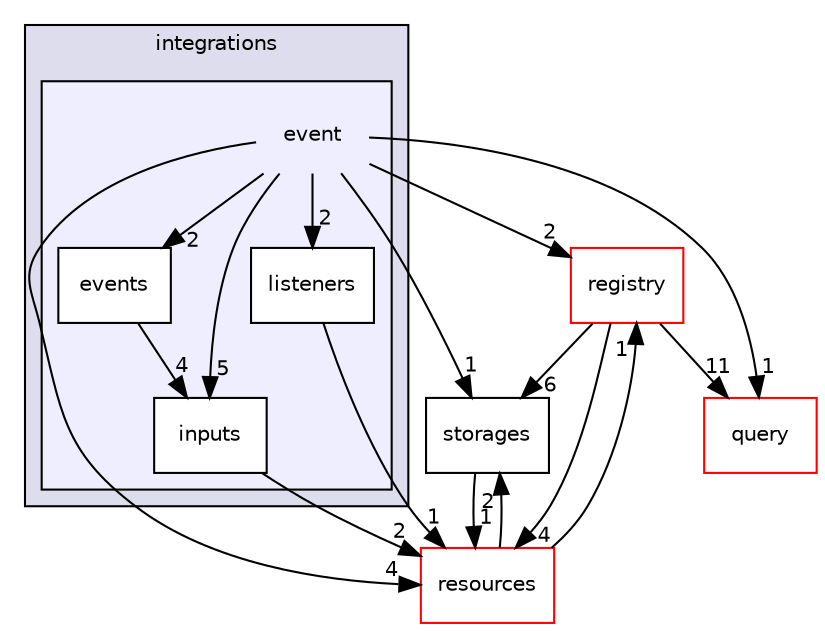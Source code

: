 digraph "src/ecstasy/integrations/event" {
  compound=true
  node [ fontsize="10", fontname="Helvetica"];
  edge [ labelfontsize="10", labelfontname="Helvetica"];
  subgraph clusterdir_f15917d6366dfa96c32563b53409824a {
    graph [ bgcolor="#ddddee", pencolor="black", label="integrations" fontname="Helvetica", fontsize="10", URL="dir_f15917d6366dfa96c32563b53409824a.html"]
  subgraph clusterdir_183c73d974247df0fabaedf6b9eb94ef {
    graph [ bgcolor="#eeeeff", pencolor="black", label="" URL="dir_183c73d974247df0fabaedf6b9eb94ef.html"];
    dir_183c73d974247df0fabaedf6b9eb94ef [shape=plaintext label="event"];
    dir_a8078633be16197a18b2342aa1868a9d [shape=box label="events" color="black" fillcolor="white" style="filled" URL="dir_a8078633be16197a18b2342aa1868a9d.html"];
    dir_1ee6296ae77f12e2ec152e792b5317de [shape=box label="inputs" color="black" fillcolor="white" style="filled" URL="dir_1ee6296ae77f12e2ec152e792b5317de.html"];
    dir_d93d52effc53fa915804937554a898ef [shape=box label="listeners" color="black" fillcolor="white" style="filled" URL="dir_d93d52effc53fa915804937554a898ef.html"];
  }
  }
  dir_5392b01d02c3d4d0985a94f633790057 [shape=box label="query" fillcolor="white" style="filled" color="red" URL="dir_5392b01d02c3d4d0985a94f633790057.html"];
  dir_4a1419ba0e8125a1fc6aeccf1492e850 [shape=box label="storages" URL="dir_4a1419ba0e8125a1fc6aeccf1492e850.html"];
  dir_8c1a170fbd0a5283d7ed264cf6df56b3 [shape=box label="resources" fillcolor="white" style="filled" color="red" URL="dir_8c1a170fbd0a5283d7ed264cf6df56b3.html"];
  dir_27d9dd95bf0309eb27f3bb61fbabadeb [shape=box label="registry" fillcolor="white" style="filled" color="red" URL="dir_27d9dd95bf0309eb27f3bb61fbabadeb.html"];
  dir_a8078633be16197a18b2342aa1868a9d->dir_1ee6296ae77f12e2ec152e792b5317de [headlabel="4", labeldistance=1.5 headhref="dir_000004_000005.html"];
  dir_d93d52effc53fa915804937554a898ef->dir_8c1a170fbd0a5283d7ed264cf6df56b3 [headlabel="1", labeldistance=1.5 headhref="dir_000006_000017.html"];
  dir_4a1419ba0e8125a1fc6aeccf1492e850->dir_8c1a170fbd0a5283d7ed264cf6df56b3 [headlabel="1", labeldistance=1.5 headhref="dir_000019_000017.html"];
  dir_1ee6296ae77f12e2ec152e792b5317de->dir_8c1a170fbd0a5283d7ed264cf6df56b3 [headlabel="2", labeldistance=1.5 headhref="dir_000005_000017.html"];
  dir_8c1a170fbd0a5283d7ed264cf6df56b3->dir_4a1419ba0e8125a1fc6aeccf1492e850 [headlabel="2", labeldistance=1.5 headhref="dir_000017_000019.html"];
  dir_8c1a170fbd0a5283d7ed264cf6df56b3->dir_27d9dd95bf0309eb27f3bb61fbabadeb [headlabel="1", labeldistance=1.5 headhref="dir_000017_000014.html"];
  dir_27d9dd95bf0309eb27f3bb61fbabadeb->dir_5392b01d02c3d4d0985a94f633790057 [headlabel="11", labeldistance=1.5 headhref="dir_000014_000011.html"];
  dir_27d9dd95bf0309eb27f3bb61fbabadeb->dir_4a1419ba0e8125a1fc6aeccf1492e850 [headlabel="6", labeldistance=1.5 headhref="dir_000014_000019.html"];
  dir_27d9dd95bf0309eb27f3bb61fbabadeb->dir_8c1a170fbd0a5283d7ed264cf6df56b3 [headlabel="4", labeldistance=1.5 headhref="dir_000014_000017.html"];
  dir_183c73d974247df0fabaedf6b9eb94ef->dir_a8078633be16197a18b2342aa1868a9d [headlabel="2", labeldistance=1.5 headhref="dir_000003_000004.html"];
  dir_183c73d974247df0fabaedf6b9eb94ef->dir_d93d52effc53fa915804937554a898ef [headlabel="2", labeldistance=1.5 headhref="dir_000003_000006.html"];
  dir_183c73d974247df0fabaedf6b9eb94ef->dir_5392b01d02c3d4d0985a94f633790057 [headlabel="1", labeldistance=1.5 headhref="dir_000003_000011.html"];
  dir_183c73d974247df0fabaedf6b9eb94ef->dir_4a1419ba0e8125a1fc6aeccf1492e850 [headlabel="1", labeldistance=1.5 headhref="dir_000003_000019.html"];
  dir_183c73d974247df0fabaedf6b9eb94ef->dir_1ee6296ae77f12e2ec152e792b5317de [headlabel="5", labeldistance=1.5 headhref="dir_000003_000005.html"];
  dir_183c73d974247df0fabaedf6b9eb94ef->dir_8c1a170fbd0a5283d7ed264cf6df56b3 [headlabel="4", labeldistance=1.5 headhref="dir_000003_000017.html"];
  dir_183c73d974247df0fabaedf6b9eb94ef->dir_27d9dd95bf0309eb27f3bb61fbabadeb [headlabel="2", labeldistance=1.5 headhref="dir_000003_000014.html"];
}

